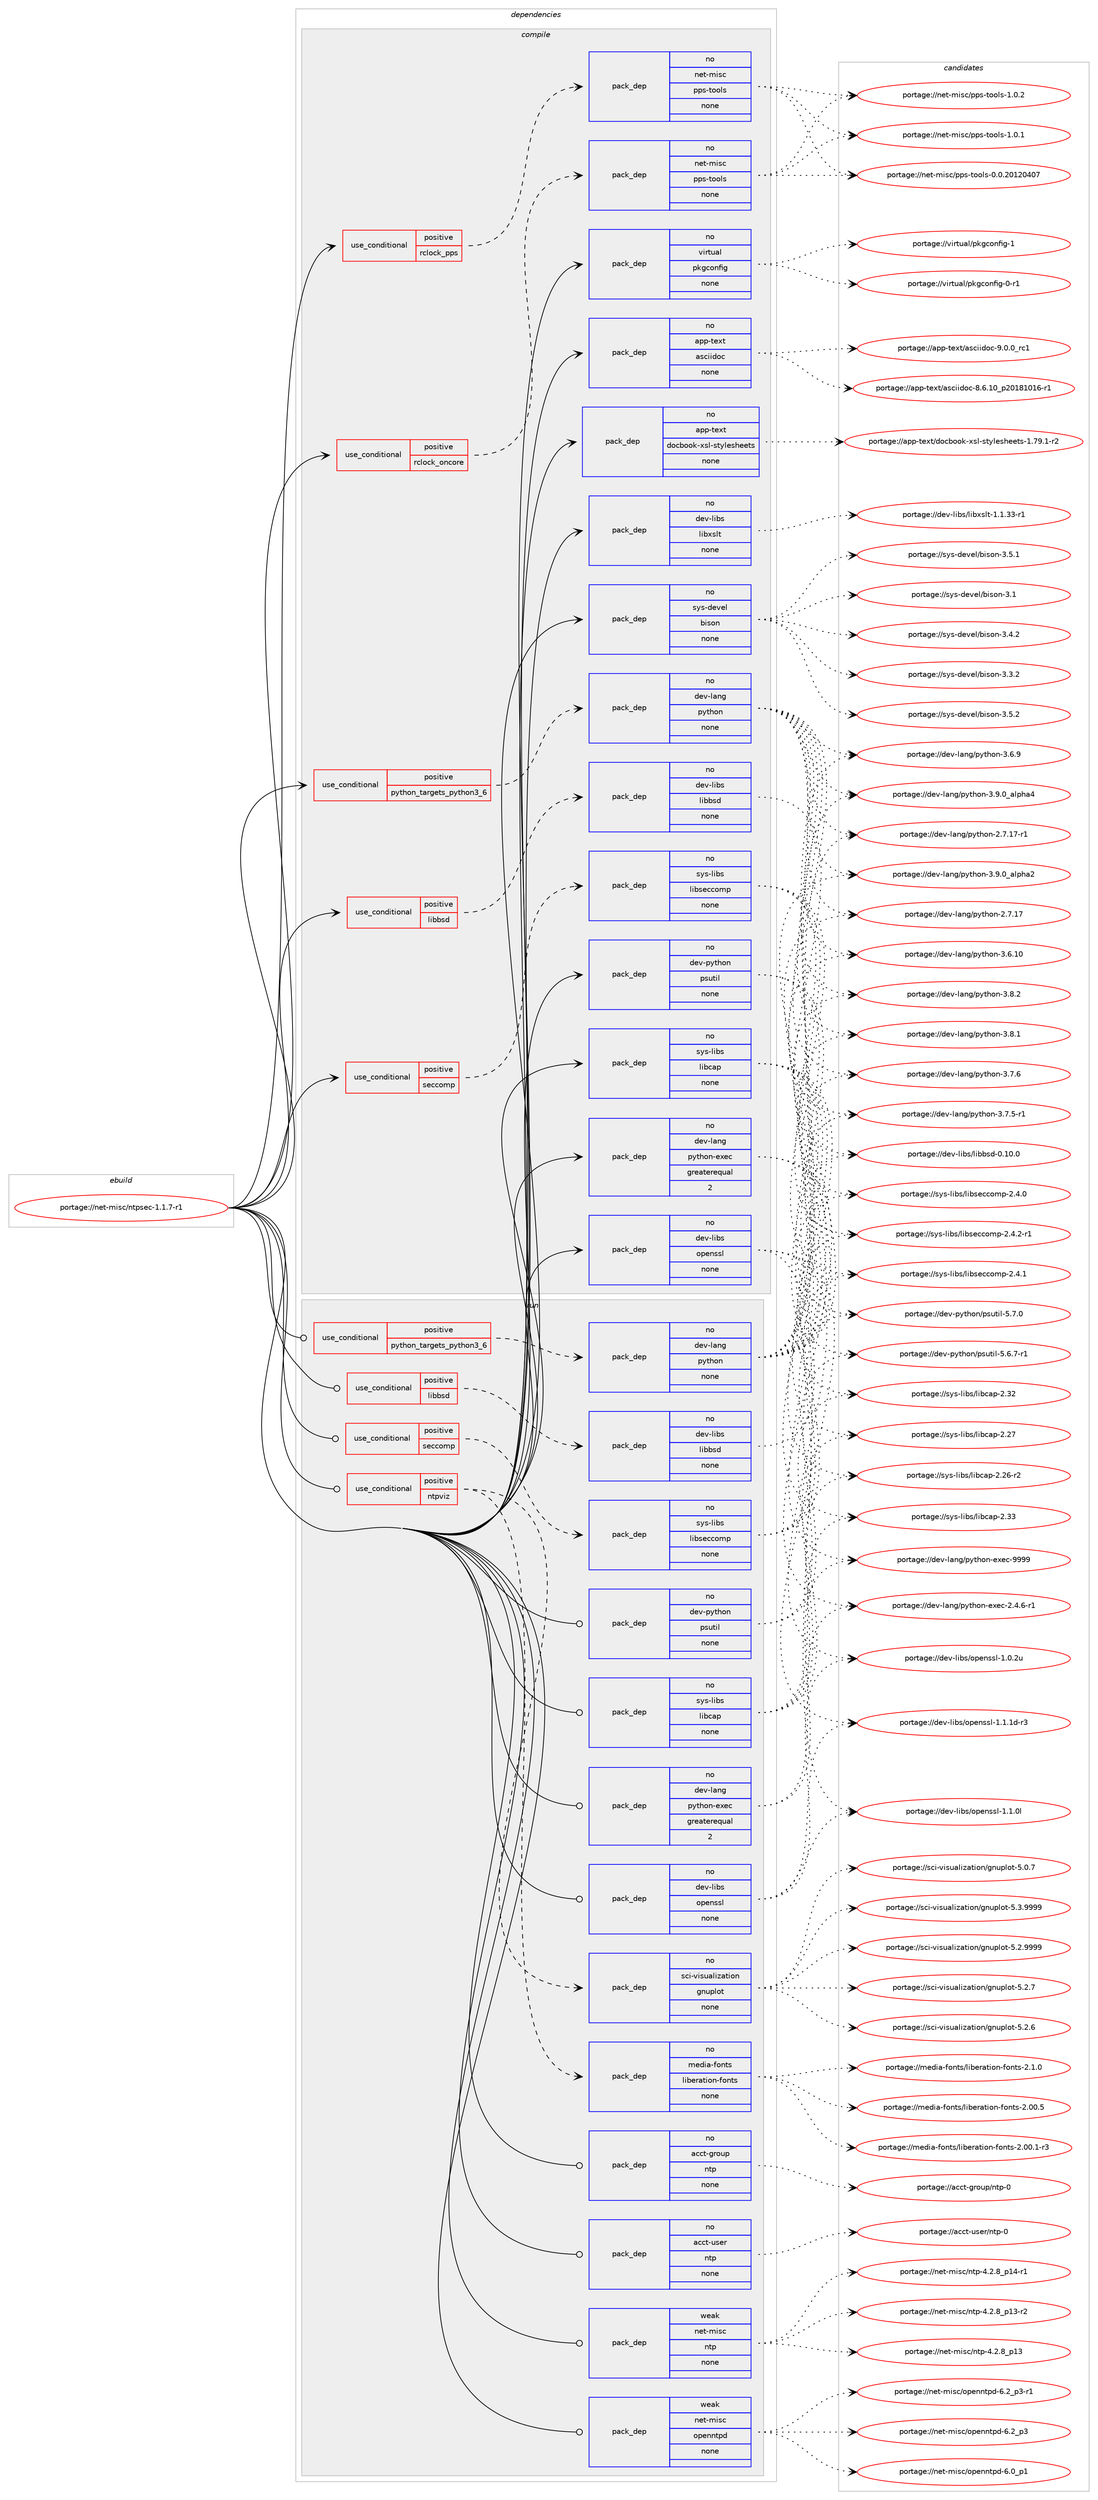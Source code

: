 digraph prolog {

# *************
# Graph options
# *************

newrank=true;
concentrate=true;
compound=true;
graph [rankdir=LR,fontname=Helvetica,fontsize=10,ranksep=1.5];#, ranksep=2.5, nodesep=0.2];
edge  [arrowhead=vee];
node  [fontname=Helvetica,fontsize=10];

# **********
# The ebuild
# **********

subgraph cluster_leftcol {
color=gray;
rank=same;
label=<<i>ebuild</i>>;
id [label="portage://net-misc/ntpsec-1.1.7-r1", color=red, width=4, href="../net-misc/ntpsec-1.1.7-r1.svg"];
}

# ****************
# The dependencies
# ****************

subgraph cluster_midcol {
color=gray;
label=<<i>dependencies</i>>;
subgraph cluster_compile {
fillcolor="#eeeeee";
style=filled;
label=<<i>compile</i>>;
subgraph cond14400 {
dependency71965 [label=<<TABLE BORDER="0" CELLBORDER="1" CELLSPACING="0" CELLPADDING="4"><TR><TD ROWSPAN="3" CELLPADDING="10">use_conditional</TD></TR><TR><TD>positive</TD></TR><TR><TD>libbsd</TD></TR></TABLE>>, shape=none, color=red];
subgraph pack56152 {
dependency71966 [label=<<TABLE BORDER="0" CELLBORDER="1" CELLSPACING="0" CELLPADDING="4" WIDTH="220"><TR><TD ROWSPAN="6" CELLPADDING="30">pack_dep</TD></TR><TR><TD WIDTH="110">no</TD></TR><TR><TD>dev-libs</TD></TR><TR><TD>libbsd</TD></TR><TR><TD>none</TD></TR><TR><TD></TD></TR></TABLE>>, shape=none, color=blue];
}
dependency71965:e -> dependency71966:w [weight=20,style="dashed",arrowhead="vee"];
}
id:e -> dependency71965:w [weight=20,style="solid",arrowhead="vee"];
subgraph cond14401 {
dependency71967 [label=<<TABLE BORDER="0" CELLBORDER="1" CELLSPACING="0" CELLPADDING="4"><TR><TD ROWSPAN="3" CELLPADDING="10">use_conditional</TD></TR><TR><TD>positive</TD></TR><TR><TD>python_targets_python3_6</TD></TR></TABLE>>, shape=none, color=red];
subgraph pack56153 {
dependency71968 [label=<<TABLE BORDER="0" CELLBORDER="1" CELLSPACING="0" CELLPADDING="4" WIDTH="220"><TR><TD ROWSPAN="6" CELLPADDING="30">pack_dep</TD></TR><TR><TD WIDTH="110">no</TD></TR><TR><TD>dev-lang</TD></TR><TR><TD>python</TD></TR><TR><TD>none</TD></TR><TR><TD></TD></TR></TABLE>>, shape=none, color=blue];
}
dependency71967:e -> dependency71968:w [weight=20,style="dashed",arrowhead="vee"];
}
id:e -> dependency71967:w [weight=20,style="solid",arrowhead="vee"];
subgraph cond14402 {
dependency71969 [label=<<TABLE BORDER="0" CELLBORDER="1" CELLSPACING="0" CELLPADDING="4"><TR><TD ROWSPAN="3" CELLPADDING="10">use_conditional</TD></TR><TR><TD>positive</TD></TR><TR><TD>rclock_oncore</TD></TR></TABLE>>, shape=none, color=red];
subgraph pack56154 {
dependency71970 [label=<<TABLE BORDER="0" CELLBORDER="1" CELLSPACING="0" CELLPADDING="4" WIDTH="220"><TR><TD ROWSPAN="6" CELLPADDING="30">pack_dep</TD></TR><TR><TD WIDTH="110">no</TD></TR><TR><TD>net-misc</TD></TR><TR><TD>pps-tools</TD></TR><TR><TD>none</TD></TR><TR><TD></TD></TR></TABLE>>, shape=none, color=blue];
}
dependency71969:e -> dependency71970:w [weight=20,style="dashed",arrowhead="vee"];
}
id:e -> dependency71969:w [weight=20,style="solid",arrowhead="vee"];
subgraph cond14403 {
dependency71971 [label=<<TABLE BORDER="0" CELLBORDER="1" CELLSPACING="0" CELLPADDING="4"><TR><TD ROWSPAN="3" CELLPADDING="10">use_conditional</TD></TR><TR><TD>positive</TD></TR><TR><TD>rclock_pps</TD></TR></TABLE>>, shape=none, color=red];
subgraph pack56155 {
dependency71972 [label=<<TABLE BORDER="0" CELLBORDER="1" CELLSPACING="0" CELLPADDING="4" WIDTH="220"><TR><TD ROWSPAN="6" CELLPADDING="30">pack_dep</TD></TR><TR><TD WIDTH="110">no</TD></TR><TR><TD>net-misc</TD></TR><TR><TD>pps-tools</TD></TR><TR><TD>none</TD></TR><TR><TD></TD></TR></TABLE>>, shape=none, color=blue];
}
dependency71971:e -> dependency71972:w [weight=20,style="dashed",arrowhead="vee"];
}
id:e -> dependency71971:w [weight=20,style="solid",arrowhead="vee"];
subgraph cond14404 {
dependency71973 [label=<<TABLE BORDER="0" CELLBORDER="1" CELLSPACING="0" CELLPADDING="4"><TR><TD ROWSPAN="3" CELLPADDING="10">use_conditional</TD></TR><TR><TD>positive</TD></TR><TR><TD>seccomp</TD></TR></TABLE>>, shape=none, color=red];
subgraph pack56156 {
dependency71974 [label=<<TABLE BORDER="0" CELLBORDER="1" CELLSPACING="0" CELLPADDING="4" WIDTH="220"><TR><TD ROWSPAN="6" CELLPADDING="30">pack_dep</TD></TR><TR><TD WIDTH="110">no</TD></TR><TR><TD>sys-libs</TD></TR><TR><TD>libseccomp</TD></TR><TR><TD>none</TD></TR><TR><TD></TD></TR></TABLE>>, shape=none, color=blue];
}
dependency71973:e -> dependency71974:w [weight=20,style="dashed",arrowhead="vee"];
}
id:e -> dependency71973:w [weight=20,style="solid",arrowhead="vee"];
subgraph pack56157 {
dependency71975 [label=<<TABLE BORDER="0" CELLBORDER="1" CELLSPACING="0" CELLPADDING="4" WIDTH="220"><TR><TD ROWSPAN="6" CELLPADDING="30">pack_dep</TD></TR><TR><TD WIDTH="110">no</TD></TR><TR><TD>app-text</TD></TR><TR><TD>asciidoc</TD></TR><TR><TD>none</TD></TR><TR><TD></TD></TR></TABLE>>, shape=none, color=blue];
}
id:e -> dependency71975:w [weight=20,style="solid",arrowhead="vee"];
subgraph pack56158 {
dependency71976 [label=<<TABLE BORDER="0" CELLBORDER="1" CELLSPACING="0" CELLPADDING="4" WIDTH="220"><TR><TD ROWSPAN="6" CELLPADDING="30">pack_dep</TD></TR><TR><TD WIDTH="110">no</TD></TR><TR><TD>app-text</TD></TR><TR><TD>docbook-xsl-stylesheets</TD></TR><TR><TD>none</TD></TR><TR><TD></TD></TR></TABLE>>, shape=none, color=blue];
}
id:e -> dependency71976:w [weight=20,style="solid",arrowhead="vee"];
subgraph pack56159 {
dependency71977 [label=<<TABLE BORDER="0" CELLBORDER="1" CELLSPACING="0" CELLPADDING="4" WIDTH="220"><TR><TD ROWSPAN="6" CELLPADDING="30">pack_dep</TD></TR><TR><TD WIDTH="110">no</TD></TR><TR><TD>dev-lang</TD></TR><TR><TD>python-exec</TD></TR><TR><TD>greaterequal</TD></TR><TR><TD>2</TD></TR></TABLE>>, shape=none, color=blue];
}
id:e -> dependency71977:w [weight=20,style="solid",arrowhead="vee"];
subgraph pack56160 {
dependency71978 [label=<<TABLE BORDER="0" CELLBORDER="1" CELLSPACING="0" CELLPADDING="4" WIDTH="220"><TR><TD ROWSPAN="6" CELLPADDING="30">pack_dep</TD></TR><TR><TD WIDTH="110">no</TD></TR><TR><TD>dev-libs</TD></TR><TR><TD>libxslt</TD></TR><TR><TD>none</TD></TR><TR><TD></TD></TR></TABLE>>, shape=none, color=blue];
}
id:e -> dependency71978:w [weight=20,style="solid",arrowhead="vee"];
subgraph pack56161 {
dependency71979 [label=<<TABLE BORDER="0" CELLBORDER="1" CELLSPACING="0" CELLPADDING="4" WIDTH="220"><TR><TD ROWSPAN="6" CELLPADDING="30">pack_dep</TD></TR><TR><TD WIDTH="110">no</TD></TR><TR><TD>dev-libs</TD></TR><TR><TD>openssl</TD></TR><TR><TD>none</TD></TR><TR><TD></TD></TR></TABLE>>, shape=none, color=blue];
}
id:e -> dependency71979:w [weight=20,style="solid",arrowhead="vee"];
subgraph pack56162 {
dependency71980 [label=<<TABLE BORDER="0" CELLBORDER="1" CELLSPACING="0" CELLPADDING="4" WIDTH="220"><TR><TD ROWSPAN="6" CELLPADDING="30">pack_dep</TD></TR><TR><TD WIDTH="110">no</TD></TR><TR><TD>dev-python</TD></TR><TR><TD>psutil</TD></TR><TR><TD>none</TD></TR><TR><TD></TD></TR></TABLE>>, shape=none, color=blue];
}
id:e -> dependency71980:w [weight=20,style="solid",arrowhead="vee"];
subgraph pack56163 {
dependency71981 [label=<<TABLE BORDER="0" CELLBORDER="1" CELLSPACING="0" CELLPADDING="4" WIDTH="220"><TR><TD ROWSPAN="6" CELLPADDING="30">pack_dep</TD></TR><TR><TD WIDTH="110">no</TD></TR><TR><TD>sys-devel</TD></TR><TR><TD>bison</TD></TR><TR><TD>none</TD></TR><TR><TD></TD></TR></TABLE>>, shape=none, color=blue];
}
id:e -> dependency71981:w [weight=20,style="solid",arrowhead="vee"];
subgraph pack56164 {
dependency71982 [label=<<TABLE BORDER="0" CELLBORDER="1" CELLSPACING="0" CELLPADDING="4" WIDTH="220"><TR><TD ROWSPAN="6" CELLPADDING="30">pack_dep</TD></TR><TR><TD WIDTH="110">no</TD></TR><TR><TD>sys-libs</TD></TR><TR><TD>libcap</TD></TR><TR><TD>none</TD></TR><TR><TD></TD></TR></TABLE>>, shape=none, color=blue];
}
id:e -> dependency71982:w [weight=20,style="solid",arrowhead="vee"];
subgraph pack56165 {
dependency71983 [label=<<TABLE BORDER="0" CELLBORDER="1" CELLSPACING="0" CELLPADDING="4" WIDTH="220"><TR><TD ROWSPAN="6" CELLPADDING="30">pack_dep</TD></TR><TR><TD WIDTH="110">no</TD></TR><TR><TD>virtual</TD></TR><TR><TD>pkgconfig</TD></TR><TR><TD>none</TD></TR><TR><TD></TD></TR></TABLE>>, shape=none, color=blue];
}
id:e -> dependency71983:w [weight=20,style="solid",arrowhead="vee"];
}
subgraph cluster_compileandrun {
fillcolor="#eeeeee";
style=filled;
label=<<i>compile and run</i>>;
}
subgraph cluster_run {
fillcolor="#eeeeee";
style=filled;
label=<<i>run</i>>;
subgraph cond14405 {
dependency71984 [label=<<TABLE BORDER="0" CELLBORDER="1" CELLSPACING="0" CELLPADDING="4"><TR><TD ROWSPAN="3" CELLPADDING="10">use_conditional</TD></TR><TR><TD>positive</TD></TR><TR><TD>libbsd</TD></TR></TABLE>>, shape=none, color=red];
subgraph pack56166 {
dependency71985 [label=<<TABLE BORDER="0" CELLBORDER="1" CELLSPACING="0" CELLPADDING="4" WIDTH="220"><TR><TD ROWSPAN="6" CELLPADDING="30">pack_dep</TD></TR><TR><TD WIDTH="110">no</TD></TR><TR><TD>dev-libs</TD></TR><TR><TD>libbsd</TD></TR><TR><TD>none</TD></TR><TR><TD></TD></TR></TABLE>>, shape=none, color=blue];
}
dependency71984:e -> dependency71985:w [weight=20,style="dashed",arrowhead="vee"];
}
id:e -> dependency71984:w [weight=20,style="solid",arrowhead="odot"];
subgraph cond14406 {
dependency71986 [label=<<TABLE BORDER="0" CELLBORDER="1" CELLSPACING="0" CELLPADDING="4"><TR><TD ROWSPAN="3" CELLPADDING="10">use_conditional</TD></TR><TR><TD>positive</TD></TR><TR><TD>ntpviz</TD></TR></TABLE>>, shape=none, color=red];
subgraph pack56167 {
dependency71987 [label=<<TABLE BORDER="0" CELLBORDER="1" CELLSPACING="0" CELLPADDING="4" WIDTH="220"><TR><TD ROWSPAN="6" CELLPADDING="30">pack_dep</TD></TR><TR><TD WIDTH="110">no</TD></TR><TR><TD>sci-visualization</TD></TR><TR><TD>gnuplot</TD></TR><TR><TD>none</TD></TR><TR><TD></TD></TR></TABLE>>, shape=none, color=blue];
}
dependency71986:e -> dependency71987:w [weight=20,style="dashed",arrowhead="vee"];
subgraph pack56168 {
dependency71988 [label=<<TABLE BORDER="0" CELLBORDER="1" CELLSPACING="0" CELLPADDING="4" WIDTH="220"><TR><TD ROWSPAN="6" CELLPADDING="30">pack_dep</TD></TR><TR><TD WIDTH="110">no</TD></TR><TR><TD>media-fonts</TD></TR><TR><TD>liberation-fonts</TD></TR><TR><TD>none</TD></TR><TR><TD></TD></TR></TABLE>>, shape=none, color=blue];
}
dependency71986:e -> dependency71988:w [weight=20,style="dashed",arrowhead="vee"];
}
id:e -> dependency71986:w [weight=20,style="solid",arrowhead="odot"];
subgraph cond14407 {
dependency71989 [label=<<TABLE BORDER="0" CELLBORDER="1" CELLSPACING="0" CELLPADDING="4"><TR><TD ROWSPAN="3" CELLPADDING="10">use_conditional</TD></TR><TR><TD>positive</TD></TR><TR><TD>python_targets_python3_6</TD></TR></TABLE>>, shape=none, color=red];
subgraph pack56169 {
dependency71990 [label=<<TABLE BORDER="0" CELLBORDER="1" CELLSPACING="0" CELLPADDING="4" WIDTH="220"><TR><TD ROWSPAN="6" CELLPADDING="30">pack_dep</TD></TR><TR><TD WIDTH="110">no</TD></TR><TR><TD>dev-lang</TD></TR><TR><TD>python</TD></TR><TR><TD>none</TD></TR><TR><TD></TD></TR></TABLE>>, shape=none, color=blue];
}
dependency71989:e -> dependency71990:w [weight=20,style="dashed",arrowhead="vee"];
}
id:e -> dependency71989:w [weight=20,style="solid",arrowhead="odot"];
subgraph cond14408 {
dependency71991 [label=<<TABLE BORDER="0" CELLBORDER="1" CELLSPACING="0" CELLPADDING="4"><TR><TD ROWSPAN="3" CELLPADDING="10">use_conditional</TD></TR><TR><TD>positive</TD></TR><TR><TD>seccomp</TD></TR></TABLE>>, shape=none, color=red];
subgraph pack56170 {
dependency71992 [label=<<TABLE BORDER="0" CELLBORDER="1" CELLSPACING="0" CELLPADDING="4" WIDTH="220"><TR><TD ROWSPAN="6" CELLPADDING="30">pack_dep</TD></TR><TR><TD WIDTH="110">no</TD></TR><TR><TD>sys-libs</TD></TR><TR><TD>libseccomp</TD></TR><TR><TD>none</TD></TR><TR><TD></TD></TR></TABLE>>, shape=none, color=blue];
}
dependency71991:e -> dependency71992:w [weight=20,style="dashed",arrowhead="vee"];
}
id:e -> dependency71991:w [weight=20,style="solid",arrowhead="odot"];
subgraph pack56171 {
dependency71993 [label=<<TABLE BORDER="0" CELLBORDER="1" CELLSPACING="0" CELLPADDING="4" WIDTH="220"><TR><TD ROWSPAN="6" CELLPADDING="30">pack_dep</TD></TR><TR><TD WIDTH="110">no</TD></TR><TR><TD>acct-group</TD></TR><TR><TD>ntp</TD></TR><TR><TD>none</TD></TR><TR><TD></TD></TR></TABLE>>, shape=none, color=blue];
}
id:e -> dependency71993:w [weight=20,style="solid",arrowhead="odot"];
subgraph pack56172 {
dependency71994 [label=<<TABLE BORDER="0" CELLBORDER="1" CELLSPACING="0" CELLPADDING="4" WIDTH="220"><TR><TD ROWSPAN="6" CELLPADDING="30">pack_dep</TD></TR><TR><TD WIDTH="110">no</TD></TR><TR><TD>acct-user</TD></TR><TR><TD>ntp</TD></TR><TR><TD>none</TD></TR><TR><TD></TD></TR></TABLE>>, shape=none, color=blue];
}
id:e -> dependency71994:w [weight=20,style="solid",arrowhead="odot"];
subgraph pack56173 {
dependency71995 [label=<<TABLE BORDER="0" CELLBORDER="1" CELLSPACING="0" CELLPADDING="4" WIDTH="220"><TR><TD ROWSPAN="6" CELLPADDING="30">pack_dep</TD></TR><TR><TD WIDTH="110">no</TD></TR><TR><TD>dev-lang</TD></TR><TR><TD>python-exec</TD></TR><TR><TD>greaterequal</TD></TR><TR><TD>2</TD></TR></TABLE>>, shape=none, color=blue];
}
id:e -> dependency71995:w [weight=20,style="solid",arrowhead="odot"];
subgraph pack56174 {
dependency71996 [label=<<TABLE BORDER="0" CELLBORDER="1" CELLSPACING="0" CELLPADDING="4" WIDTH="220"><TR><TD ROWSPAN="6" CELLPADDING="30">pack_dep</TD></TR><TR><TD WIDTH="110">no</TD></TR><TR><TD>dev-libs</TD></TR><TR><TD>openssl</TD></TR><TR><TD>none</TD></TR><TR><TD></TD></TR></TABLE>>, shape=none, color=blue];
}
id:e -> dependency71996:w [weight=20,style="solid",arrowhead="odot"];
subgraph pack56175 {
dependency71997 [label=<<TABLE BORDER="0" CELLBORDER="1" CELLSPACING="0" CELLPADDING="4" WIDTH="220"><TR><TD ROWSPAN="6" CELLPADDING="30">pack_dep</TD></TR><TR><TD WIDTH="110">no</TD></TR><TR><TD>dev-python</TD></TR><TR><TD>psutil</TD></TR><TR><TD>none</TD></TR><TR><TD></TD></TR></TABLE>>, shape=none, color=blue];
}
id:e -> dependency71997:w [weight=20,style="solid",arrowhead="odot"];
subgraph pack56176 {
dependency71998 [label=<<TABLE BORDER="0" CELLBORDER="1" CELLSPACING="0" CELLPADDING="4" WIDTH="220"><TR><TD ROWSPAN="6" CELLPADDING="30">pack_dep</TD></TR><TR><TD WIDTH="110">no</TD></TR><TR><TD>sys-libs</TD></TR><TR><TD>libcap</TD></TR><TR><TD>none</TD></TR><TR><TD></TD></TR></TABLE>>, shape=none, color=blue];
}
id:e -> dependency71998:w [weight=20,style="solid",arrowhead="odot"];
subgraph pack56177 {
dependency71999 [label=<<TABLE BORDER="0" CELLBORDER="1" CELLSPACING="0" CELLPADDING="4" WIDTH="220"><TR><TD ROWSPAN="6" CELLPADDING="30">pack_dep</TD></TR><TR><TD WIDTH="110">weak</TD></TR><TR><TD>net-misc</TD></TR><TR><TD>ntp</TD></TR><TR><TD>none</TD></TR><TR><TD></TD></TR></TABLE>>, shape=none, color=blue];
}
id:e -> dependency71999:w [weight=20,style="solid",arrowhead="odot"];
subgraph pack56178 {
dependency72000 [label=<<TABLE BORDER="0" CELLBORDER="1" CELLSPACING="0" CELLPADDING="4" WIDTH="220"><TR><TD ROWSPAN="6" CELLPADDING="30">pack_dep</TD></TR><TR><TD WIDTH="110">weak</TD></TR><TR><TD>net-misc</TD></TR><TR><TD>openntpd</TD></TR><TR><TD>none</TD></TR><TR><TD></TD></TR></TABLE>>, shape=none, color=blue];
}
id:e -> dependency72000:w [weight=20,style="solid",arrowhead="odot"];
}
}

# **************
# The candidates
# **************

subgraph cluster_choices {
rank=same;
color=gray;
label=<<i>candidates</i>>;

subgraph choice56152 {
color=black;
nodesep=1;
choice100101118451081059811547108105989811510045484649484648 [label="portage://dev-libs/libbsd-0.10.0", color=red, width=4,href="../dev-libs/libbsd-0.10.0.svg"];
dependency71966:e -> choice100101118451081059811547108105989811510045484649484648:w [style=dotted,weight="100"];
}
subgraph choice56153 {
color=black;
nodesep=1;
choice10010111845108971101034711212111610411111045514657464895971081121049752 [label="portage://dev-lang/python-3.9.0_alpha4", color=red, width=4,href="../dev-lang/python-3.9.0_alpha4.svg"];
choice10010111845108971101034711212111610411111045514657464895971081121049750 [label="portage://dev-lang/python-3.9.0_alpha2", color=red, width=4,href="../dev-lang/python-3.9.0_alpha2.svg"];
choice100101118451089711010347112121116104111110455146564650 [label="portage://dev-lang/python-3.8.2", color=red, width=4,href="../dev-lang/python-3.8.2.svg"];
choice100101118451089711010347112121116104111110455146564649 [label="portage://dev-lang/python-3.8.1", color=red, width=4,href="../dev-lang/python-3.8.1.svg"];
choice100101118451089711010347112121116104111110455146554654 [label="portage://dev-lang/python-3.7.6", color=red, width=4,href="../dev-lang/python-3.7.6.svg"];
choice1001011184510897110103471121211161041111104551465546534511449 [label="portage://dev-lang/python-3.7.5-r1", color=red, width=4,href="../dev-lang/python-3.7.5-r1.svg"];
choice100101118451089711010347112121116104111110455146544657 [label="portage://dev-lang/python-3.6.9", color=red, width=4,href="../dev-lang/python-3.6.9.svg"];
choice10010111845108971101034711212111610411111045514654464948 [label="portage://dev-lang/python-3.6.10", color=red, width=4,href="../dev-lang/python-3.6.10.svg"];
choice100101118451089711010347112121116104111110455046554649554511449 [label="portage://dev-lang/python-2.7.17-r1", color=red, width=4,href="../dev-lang/python-2.7.17-r1.svg"];
choice10010111845108971101034711212111610411111045504655464955 [label="portage://dev-lang/python-2.7.17", color=red, width=4,href="../dev-lang/python-2.7.17.svg"];
dependency71968:e -> choice10010111845108971101034711212111610411111045514657464895971081121049752:w [style=dotted,weight="100"];
dependency71968:e -> choice10010111845108971101034711212111610411111045514657464895971081121049750:w [style=dotted,weight="100"];
dependency71968:e -> choice100101118451089711010347112121116104111110455146564650:w [style=dotted,weight="100"];
dependency71968:e -> choice100101118451089711010347112121116104111110455146564649:w [style=dotted,weight="100"];
dependency71968:e -> choice100101118451089711010347112121116104111110455146554654:w [style=dotted,weight="100"];
dependency71968:e -> choice1001011184510897110103471121211161041111104551465546534511449:w [style=dotted,weight="100"];
dependency71968:e -> choice100101118451089711010347112121116104111110455146544657:w [style=dotted,weight="100"];
dependency71968:e -> choice10010111845108971101034711212111610411111045514654464948:w [style=dotted,weight="100"];
dependency71968:e -> choice100101118451089711010347112121116104111110455046554649554511449:w [style=dotted,weight="100"];
dependency71968:e -> choice10010111845108971101034711212111610411111045504655464955:w [style=dotted,weight="100"];
}
subgraph choice56154 {
color=black;
nodesep=1;
choice11010111645109105115994711211211545116111111108115454946484650 [label="portage://net-misc/pps-tools-1.0.2", color=red, width=4,href="../net-misc/pps-tools-1.0.2.svg"];
choice11010111645109105115994711211211545116111111108115454946484649 [label="portage://net-misc/pps-tools-1.0.1", color=red, width=4,href="../net-misc/pps-tools-1.0.1.svg"];
choice1101011164510910511599471121121154511611111110811545484648465048495048524855 [label="portage://net-misc/pps-tools-0.0.20120407", color=red, width=4,href="../net-misc/pps-tools-0.0.20120407.svg"];
dependency71970:e -> choice11010111645109105115994711211211545116111111108115454946484650:w [style=dotted,weight="100"];
dependency71970:e -> choice11010111645109105115994711211211545116111111108115454946484649:w [style=dotted,weight="100"];
dependency71970:e -> choice1101011164510910511599471121121154511611111110811545484648465048495048524855:w [style=dotted,weight="100"];
}
subgraph choice56155 {
color=black;
nodesep=1;
choice11010111645109105115994711211211545116111111108115454946484650 [label="portage://net-misc/pps-tools-1.0.2", color=red, width=4,href="../net-misc/pps-tools-1.0.2.svg"];
choice11010111645109105115994711211211545116111111108115454946484649 [label="portage://net-misc/pps-tools-1.0.1", color=red, width=4,href="../net-misc/pps-tools-1.0.1.svg"];
choice1101011164510910511599471121121154511611111110811545484648465048495048524855 [label="portage://net-misc/pps-tools-0.0.20120407", color=red, width=4,href="../net-misc/pps-tools-0.0.20120407.svg"];
dependency71972:e -> choice11010111645109105115994711211211545116111111108115454946484650:w [style=dotted,weight="100"];
dependency71972:e -> choice11010111645109105115994711211211545116111111108115454946484649:w [style=dotted,weight="100"];
dependency71972:e -> choice1101011164510910511599471121121154511611111110811545484648465048495048524855:w [style=dotted,weight="100"];
}
subgraph choice56156 {
color=black;
nodesep=1;
choice1151211154510810598115471081059811510199991111091124550465246504511449 [label="portage://sys-libs/libseccomp-2.4.2-r1", color=red, width=4,href="../sys-libs/libseccomp-2.4.2-r1.svg"];
choice115121115451081059811547108105981151019999111109112455046524649 [label="portage://sys-libs/libseccomp-2.4.1", color=red, width=4,href="../sys-libs/libseccomp-2.4.1.svg"];
choice115121115451081059811547108105981151019999111109112455046524648 [label="portage://sys-libs/libseccomp-2.4.0", color=red, width=4,href="../sys-libs/libseccomp-2.4.0.svg"];
dependency71974:e -> choice1151211154510810598115471081059811510199991111091124550465246504511449:w [style=dotted,weight="100"];
dependency71974:e -> choice115121115451081059811547108105981151019999111109112455046524649:w [style=dotted,weight="100"];
dependency71974:e -> choice115121115451081059811547108105981151019999111109112455046524648:w [style=dotted,weight="100"];
}
subgraph choice56157 {
color=black;
nodesep=1;
choice971121124511610112011647971159910510510011199455746484648951149949 [label="portage://app-text/asciidoc-9.0.0_rc1", color=red, width=4,href="../app-text/asciidoc-9.0.0_rc1.svg"];
choice971121124511610112011647971159910510510011199455646544649489511250484956494849544511449 [label="portage://app-text/asciidoc-8.6.10_p20181016-r1", color=red, width=4,href="../app-text/asciidoc-8.6.10_p20181016-r1.svg"];
dependency71975:e -> choice971121124511610112011647971159910510510011199455746484648951149949:w [style=dotted,weight="100"];
dependency71975:e -> choice971121124511610112011647971159910510510011199455646544649489511250484956494849544511449:w [style=dotted,weight="100"];
}
subgraph choice56158 {
color=black;
nodesep=1;
choice97112112451161011201164710011199981111111074512011510845115116121108101115104101101116115454946555746494511450 [label="portage://app-text/docbook-xsl-stylesheets-1.79.1-r2", color=red, width=4,href="../app-text/docbook-xsl-stylesheets-1.79.1-r2.svg"];
dependency71976:e -> choice97112112451161011201164710011199981111111074512011510845115116121108101115104101101116115454946555746494511450:w [style=dotted,weight="100"];
}
subgraph choice56159 {
color=black;
nodesep=1;
choice10010111845108971101034711212111610411111045101120101994557575757 [label="portage://dev-lang/python-exec-9999", color=red, width=4,href="../dev-lang/python-exec-9999.svg"];
choice10010111845108971101034711212111610411111045101120101994550465246544511449 [label="portage://dev-lang/python-exec-2.4.6-r1", color=red, width=4,href="../dev-lang/python-exec-2.4.6-r1.svg"];
dependency71977:e -> choice10010111845108971101034711212111610411111045101120101994557575757:w [style=dotted,weight="100"];
dependency71977:e -> choice10010111845108971101034711212111610411111045101120101994550465246544511449:w [style=dotted,weight="100"];
}
subgraph choice56160 {
color=black;
nodesep=1;
choice10010111845108105981154710810598120115108116454946494651514511449 [label="portage://dev-libs/libxslt-1.1.33-r1", color=red, width=4,href="../dev-libs/libxslt-1.1.33-r1.svg"];
dependency71978:e -> choice10010111845108105981154710810598120115108116454946494651514511449:w [style=dotted,weight="100"];
}
subgraph choice56161 {
color=black;
nodesep=1;
choice1001011184510810598115471111121011101151151084549464946491004511451 [label="portage://dev-libs/openssl-1.1.1d-r3", color=red, width=4,href="../dev-libs/openssl-1.1.1d-r3.svg"];
choice100101118451081059811547111112101110115115108454946494648108 [label="portage://dev-libs/openssl-1.1.0l", color=red, width=4,href="../dev-libs/openssl-1.1.0l.svg"];
choice100101118451081059811547111112101110115115108454946484650117 [label="portage://dev-libs/openssl-1.0.2u", color=red, width=4,href="../dev-libs/openssl-1.0.2u.svg"];
dependency71979:e -> choice1001011184510810598115471111121011101151151084549464946491004511451:w [style=dotted,weight="100"];
dependency71979:e -> choice100101118451081059811547111112101110115115108454946494648108:w [style=dotted,weight="100"];
dependency71979:e -> choice100101118451081059811547111112101110115115108454946484650117:w [style=dotted,weight="100"];
}
subgraph choice56162 {
color=black;
nodesep=1;
choice1001011184511212111610411111047112115117116105108455346554648 [label="portage://dev-python/psutil-5.7.0", color=red, width=4,href="../dev-python/psutil-5.7.0.svg"];
choice10010111845112121116104111110471121151171161051084553465446554511449 [label="portage://dev-python/psutil-5.6.7-r1", color=red, width=4,href="../dev-python/psutil-5.6.7-r1.svg"];
dependency71980:e -> choice1001011184511212111610411111047112115117116105108455346554648:w [style=dotted,weight="100"];
dependency71980:e -> choice10010111845112121116104111110471121151171161051084553465446554511449:w [style=dotted,weight="100"];
}
subgraph choice56163 {
color=black;
nodesep=1;
choice115121115451001011181011084798105115111110455146534650 [label="portage://sys-devel/bison-3.5.2", color=red, width=4,href="../sys-devel/bison-3.5.2.svg"];
choice115121115451001011181011084798105115111110455146534649 [label="portage://sys-devel/bison-3.5.1", color=red, width=4,href="../sys-devel/bison-3.5.1.svg"];
choice115121115451001011181011084798105115111110455146524650 [label="portage://sys-devel/bison-3.4.2", color=red, width=4,href="../sys-devel/bison-3.4.2.svg"];
choice115121115451001011181011084798105115111110455146514650 [label="portage://sys-devel/bison-3.3.2", color=red, width=4,href="../sys-devel/bison-3.3.2.svg"];
choice11512111545100101118101108479810511511111045514649 [label="portage://sys-devel/bison-3.1", color=red, width=4,href="../sys-devel/bison-3.1.svg"];
dependency71981:e -> choice115121115451001011181011084798105115111110455146534650:w [style=dotted,weight="100"];
dependency71981:e -> choice115121115451001011181011084798105115111110455146534649:w [style=dotted,weight="100"];
dependency71981:e -> choice115121115451001011181011084798105115111110455146524650:w [style=dotted,weight="100"];
dependency71981:e -> choice115121115451001011181011084798105115111110455146514650:w [style=dotted,weight="100"];
dependency71981:e -> choice11512111545100101118101108479810511511111045514649:w [style=dotted,weight="100"];
}
subgraph choice56164 {
color=black;
nodesep=1;
choice1151211154510810598115471081059899971124550465151 [label="portage://sys-libs/libcap-2.33", color=red, width=4,href="../sys-libs/libcap-2.33.svg"];
choice1151211154510810598115471081059899971124550465150 [label="portage://sys-libs/libcap-2.32", color=red, width=4,href="../sys-libs/libcap-2.32.svg"];
choice1151211154510810598115471081059899971124550465055 [label="portage://sys-libs/libcap-2.27", color=red, width=4,href="../sys-libs/libcap-2.27.svg"];
choice11512111545108105981154710810598999711245504650544511450 [label="portage://sys-libs/libcap-2.26-r2", color=red, width=4,href="../sys-libs/libcap-2.26-r2.svg"];
dependency71982:e -> choice1151211154510810598115471081059899971124550465151:w [style=dotted,weight="100"];
dependency71982:e -> choice1151211154510810598115471081059899971124550465150:w [style=dotted,weight="100"];
dependency71982:e -> choice1151211154510810598115471081059899971124550465055:w [style=dotted,weight="100"];
dependency71982:e -> choice11512111545108105981154710810598999711245504650544511450:w [style=dotted,weight="100"];
}
subgraph choice56165 {
color=black;
nodesep=1;
choice1181051141161179710847112107103991111101021051034549 [label="portage://virtual/pkgconfig-1", color=red, width=4,href="../virtual/pkgconfig-1.svg"];
choice11810511411611797108471121071039911111010210510345484511449 [label="portage://virtual/pkgconfig-0-r1", color=red, width=4,href="../virtual/pkgconfig-0-r1.svg"];
dependency71983:e -> choice1181051141161179710847112107103991111101021051034549:w [style=dotted,weight="100"];
dependency71983:e -> choice11810511411611797108471121071039911111010210510345484511449:w [style=dotted,weight="100"];
}
subgraph choice56166 {
color=black;
nodesep=1;
choice100101118451081059811547108105989811510045484649484648 [label="portage://dev-libs/libbsd-0.10.0", color=red, width=4,href="../dev-libs/libbsd-0.10.0.svg"];
dependency71985:e -> choice100101118451081059811547108105989811510045484649484648:w [style=dotted,weight="100"];
}
subgraph choice56167 {
color=black;
nodesep=1;
choice1159910545118105115117971081051229711610511111047103110117112108111116455346514657575757 [label="portage://sci-visualization/gnuplot-5.3.9999", color=red, width=4,href="../sci-visualization/gnuplot-5.3.9999.svg"];
choice1159910545118105115117971081051229711610511111047103110117112108111116455346504657575757 [label="portage://sci-visualization/gnuplot-5.2.9999", color=red, width=4,href="../sci-visualization/gnuplot-5.2.9999.svg"];
choice1159910545118105115117971081051229711610511111047103110117112108111116455346504655 [label="portage://sci-visualization/gnuplot-5.2.7", color=red, width=4,href="../sci-visualization/gnuplot-5.2.7.svg"];
choice1159910545118105115117971081051229711610511111047103110117112108111116455346504654 [label="portage://sci-visualization/gnuplot-5.2.6", color=red, width=4,href="../sci-visualization/gnuplot-5.2.6.svg"];
choice1159910545118105115117971081051229711610511111047103110117112108111116455346484655 [label="portage://sci-visualization/gnuplot-5.0.7", color=red, width=4,href="../sci-visualization/gnuplot-5.0.7.svg"];
dependency71987:e -> choice1159910545118105115117971081051229711610511111047103110117112108111116455346514657575757:w [style=dotted,weight="100"];
dependency71987:e -> choice1159910545118105115117971081051229711610511111047103110117112108111116455346504657575757:w [style=dotted,weight="100"];
dependency71987:e -> choice1159910545118105115117971081051229711610511111047103110117112108111116455346504655:w [style=dotted,weight="100"];
dependency71987:e -> choice1159910545118105115117971081051229711610511111047103110117112108111116455346504654:w [style=dotted,weight="100"];
dependency71987:e -> choice1159910545118105115117971081051229711610511111047103110117112108111116455346484655:w [style=dotted,weight="100"];
}
subgraph choice56168 {
color=black;
nodesep=1;
choice109101100105974510211111011611547108105981011149711610511111045102111110116115455046494648 [label="portage://media-fonts/liberation-fonts-2.1.0", color=red, width=4,href="../media-fonts/liberation-fonts-2.1.0.svg"];
choice10910110010597451021111101161154710810598101114971161051111104510211111011611545504648484653 [label="portage://media-fonts/liberation-fonts-2.00.5", color=red, width=4,href="../media-fonts/liberation-fonts-2.00.5.svg"];
choice109101100105974510211111011611547108105981011149711610511111045102111110116115455046484846494511451 [label="portage://media-fonts/liberation-fonts-2.00.1-r3", color=red, width=4,href="../media-fonts/liberation-fonts-2.00.1-r3.svg"];
dependency71988:e -> choice109101100105974510211111011611547108105981011149711610511111045102111110116115455046494648:w [style=dotted,weight="100"];
dependency71988:e -> choice10910110010597451021111101161154710810598101114971161051111104510211111011611545504648484653:w [style=dotted,weight="100"];
dependency71988:e -> choice109101100105974510211111011611547108105981011149711610511111045102111110116115455046484846494511451:w [style=dotted,weight="100"];
}
subgraph choice56169 {
color=black;
nodesep=1;
choice10010111845108971101034711212111610411111045514657464895971081121049752 [label="portage://dev-lang/python-3.9.0_alpha4", color=red, width=4,href="../dev-lang/python-3.9.0_alpha4.svg"];
choice10010111845108971101034711212111610411111045514657464895971081121049750 [label="portage://dev-lang/python-3.9.0_alpha2", color=red, width=4,href="../dev-lang/python-3.9.0_alpha2.svg"];
choice100101118451089711010347112121116104111110455146564650 [label="portage://dev-lang/python-3.8.2", color=red, width=4,href="../dev-lang/python-3.8.2.svg"];
choice100101118451089711010347112121116104111110455146564649 [label="portage://dev-lang/python-3.8.1", color=red, width=4,href="../dev-lang/python-3.8.1.svg"];
choice100101118451089711010347112121116104111110455146554654 [label="portage://dev-lang/python-3.7.6", color=red, width=4,href="../dev-lang/python-3.7.6.svg"];
choice1001011184510897110103471121211161041111104551465546534511449 [label="portage://dev-lang/python-3.7.5-r1", color=red, width=4,href="../dev-lang/python-3.7.5-r1.svg"];
choice100101118451089711010347112121116104111110455146544657 [label="portage://dev-lang/python-3.6.9", color=red, width=4,href="../dev-lang/python-3.6.9.svg"];
choice10010111845108971101034711212111610411111045514654464948 [label="portage://dev-lang/python-3.6.10", color=red, width=4,href="../dev-lang/python-3.6.10.svg"];
choice100101118451089711010347112121116104111110455046554649554511449 [label="portage://dev-lang/python-2.7.17-r1", color=red, width=4,href="../dev-lang/python-2.7.17-r1.svg"];
choice10010111845108971101034711212111610411111045504655464955 [label="portage://dev-lang/python-2.7.17", color=red, width=4,href="../dev-lang/python-2.7.17.svg"];
dependency71990:e -> choice10010111845108971101034711212111610411111045514657464895971081121049752:w [style=dotted,weight="100"];
dependency71990:e -> choice10010111845108971101034711212111610411111045514657464895971081121049750:w [style=dotted,weight="100"];
dependency71990:e -> choice100101118451089711010347112121116104111110455146564650:w [style=dotted,weight="100"];
dependency71990:e -> choice100101118451089711010347112121116104111110455146564649:w [style=dotted,weight="100"];
dependency71990:e -> choice100101118451089711010347112121116104111110455146554654:w [style=dotted,weight="100"];
dependency71990:e -> choice1001011184510897110103471121211161041111104551465546534511449:w [style=dotted,weight="100"];
dependency71990:e -> choice100101118451089711010347112121116104111110455146544657:w [style=dotted,weight="100"];
dependency71990:e -> choice10010111845108971101034711212111610411111045514654464948:w [style=dotted,weight="100"];
dependency71990:e -> choice100101118451089711010347112121116104111110455046554649554511449:w [style=dotted,weight="100"];
dependency71990:e -> choice10010111845108971101034711212111610411111045504655464955:w [style=dotted,weight="100"];
}
subgraph choice56170 {
color=black;
nodesep=1;
choice1151211154510810598115471081059811510199991111091124550465246504511449 [label="portage://sys-libs/libseccomp-2.4.2-r1", color=red, width=4,href="../sys-libs/libseccomp-2.4.2-r1.svg"];
choice115121115451081059811547108105981151019999111109112455046524649 [label="portage://sys-libs/libseccomp-2.4.1", color=red, width=4,href="../sys-libs/libseccomp-2.4.1.svg"];
choice115121115451081059811547108105981151019999111109112455046524648 [label="portage://sys-libs/libseccomp-2.4.0", color=red, width=4,href="../sys-libs/libseccomp-2.4.0.svg"];
dependency71992:e -> choice1151211154510810598115471081059811510199991111091124550465246504511449:w [style=dotted,weight="100"];
dependency71992:e -> choice115121115451081059811547108105981151019999111109112455046524649:w [style=dotted,weight="100"];
dependency71992:e -> choice115121115451081059811547108105981151019999111109112455046524648:w [style=dotted,weight="100"];
}
subgraph choice56171 {
color=black;
nodesep=1;
choice97999911645103114111117112471101161124548 [label="portage://acct-group/ntp-0", color=red, width=4,href="../acct-group/ntp-0.svg"];
dependency71993:e -> choice97999911645103114111117112471101161124548:w [style=dotted,weight="100"];
}
subgraph choice56172 {
color=black;
nodesep=1;
choice97999911645117115101114471101161124548 [label="portage://acct-user/ntp-0", color=red, width=4,href="../acct-user/ntp-0.svg"];
dependency71994:e -> choice97999911645117115101114471101161124548:w [style=dotted,weight="100"];
}
subgraph choice56173 {
color=black;
nodesep=1;
choice10010111845108971101034711212111610411111045101120101994557575757 [label="portage://dev-lang/python-exec-9999", color=red, width=4,href="../dev-lang/python-exec-9999.svg"];
choice10010111845108971101034711212111610411111045101120101994550465246544511449 [label="portage://dev-lang/python-exec-2.4.6-r1", color=red, width=4,href="../dev-lang/python-exec-2.4.6-r1.svg"];
dependency71995:e -> choice10010111845108971101034711212111610411111045101120101994557575757:w [style=dotted,weight="100"];
dependency71995:e -> choice10010111845108971101034711212111610411111045101120101994550465246544511449:w [style=dotted,weight="100"];
}
subgraph choice56174 {
color=black;
nodesep=1;
choice1001011184510810598115471111121011101151151084549464946491004511451 [label="portage://dev-libs/openssl-1.1.1d-r3", color=red, width=4,href="../dev-libs/openssl-1.1.1d-r3.svg"];
choice100101118451081059811547111112101110115115108454946494648108 [label="portage://dev-libs/openssl-1.1.0l", color=red, width=4,href="../dev-libs/openssl-1.1.0l.svg"];
choice100101118451081059811547111112101110115115108454946484650117 [label="portage://dev-libs/openssl-1.0.2u", color=red, width=4,href="../dev-libs/openssl-1.0.2u.svg"];
dependency71996:e -> choice1001011184510810598115471111121011101151151084549464946491004511451:w [style=dotted,weight="100"];
dependency71996:e -> choice100101118451081059811547111112101110115115108454946494648108:w [style=dotted,weight="100"];
dependency71996:e -> choice100101118451081059811547111112101110115115108454946484650117:w [style=dotted,weight="100"];
}
subgraph choice56175 {
color=black;
nodesep=1;
choice1001011184511212111610411111047112115117116105108455346554648 [label="portage://dev-python/psutil-5.7.0", color=red, width=4,href="../dev-python/psutil-5.7.0.svg"];
choice10010111845112121116104111110471121151171161051084553465446554511449 [label="portage://dev-python/psutil-5.6.7-r1", color=red, width=4,href="../dev-python/psutil-5.6.7-r1.svg"];
dependency71997:e -> choice1001011184511212111610411111047112115117116105108455346554648:w [style=dotted,weight="100"];
dependency71997:e -> choice10010111845112121116104111110471121151171161051084553465446554511449:w [style=dotted,weight="100"];
}
subgraph choice56176 {
color=black;
nodesep=1;
choice1151211154510810598115471081059899971124550465151 [label="portage://sys-libs/libcap-2.33", color=red, width=4,href="../sys-libs/libcap-2.33.svg"];
choice1151211154510810598115471081059899971124550465150 [label="portage://sys-libs/libcap-2.32", color=red, width=4,href="../sys-libs/libcap-2.32.svg"];
choice1151211154510810598115471081059899971124550465055 [label="portage://sys-libs/libcap-2.27", color=red, width=4,href="../sys-libs/libcap-2.27.svg"];
choice11512111545108105981154710810598999711245504650544511450 [label="portage://sys-libs/libcap-2.26-r2", color=red, width=4,href="../sys-libs/libcap-2.26-r2.svg"];
dependency71998:e -> choice1151211154510810598115471081059899971124550465151:w [style=dotted,weight="100"];
dependency71998:e -> choice1151211154510810598115471081059899971124550465150:w [style=dotted,weight="100"];
dependency71998:e -> choice1151211154510810598115471081059899971124550465055:w [style=dotted,weight="100"];
dependency71998:e -> choice11512111545108105981154710810598999711245504650544511450:w [style=dotted,weight="100"];
}
subgraph choice56177 {
color=black;
nodesep=1;
choice1101011164510910511599471101161124552465046569511249524511449 [label="portage://net-misc/ntp-4.2.8_p14-r1", color=red, width=4,href="../net-misc/ntp-4.2.8_p14-r1.svg"];
choice1101011164510910511599471101161124552465046569511249514511450 [label="portage://net-misc/ntp-4.2.8_p13-r2", color=red, width=4,href="../net-misc/ntp-4.2.8_p13-r2.svg"];
choice110101116451091051159947110116112455246504656951124951 [label="portage://net-misc/ntp-4.2.8_p13", color=red, width=4,href="../net-misc/ntp-4.2.8_p13.svg"];
dependency71999:e -> choice1101011164510910511599471101161124552465046569511249524511449:w [style=dotted,weight="100"];
dependency71999:e -> choice1101011164510910511599471101161124552465046569511249514511450:w [style=dotted,weight="100"];
dependency71999:e -> choice110101116451091051159947110116112455246504656951124951:w [style=dotted,weight="100"];
}
subgraph choice56178 {
color=black;
nodesep=1;
choice1101011164510910511599471111121011101101161121004554465095112514511449 [label="portage://net-misc/openntpd-6.2_p3-r1", color=red, width=4,href="../net-misc/openntpd-6.2_p3-r1.svg"];
choice110101116451091051159947111112101110110116112100455446509511251 [label="portage://net-misc/openntpd-6.2_p3", color=red, width=4,href="../net-misc/openntpd-6.2_p3.svg"];
choice110101116451091051159947111112101110110116112100455446489511249 [label="portage://net-misc/openntpd-6.0_p1", color=red, width=4,href="../net-misc/openntpd-6.0_p1.svg"];
dependency72000:e -> choice1101011164510910511599471111121011101101161121004554465095112514511449:w [style=dotted,weight="100"];
dependency72000:e -> choice110101116451091051159947111112101110110116112100455446509511251:w [style=dotted,weight="100"];
dependency72000:e -> choice110101116451091051159947111112101110110116112100455446489511249:w [style=dotted,weight="100"];
}
}

}
